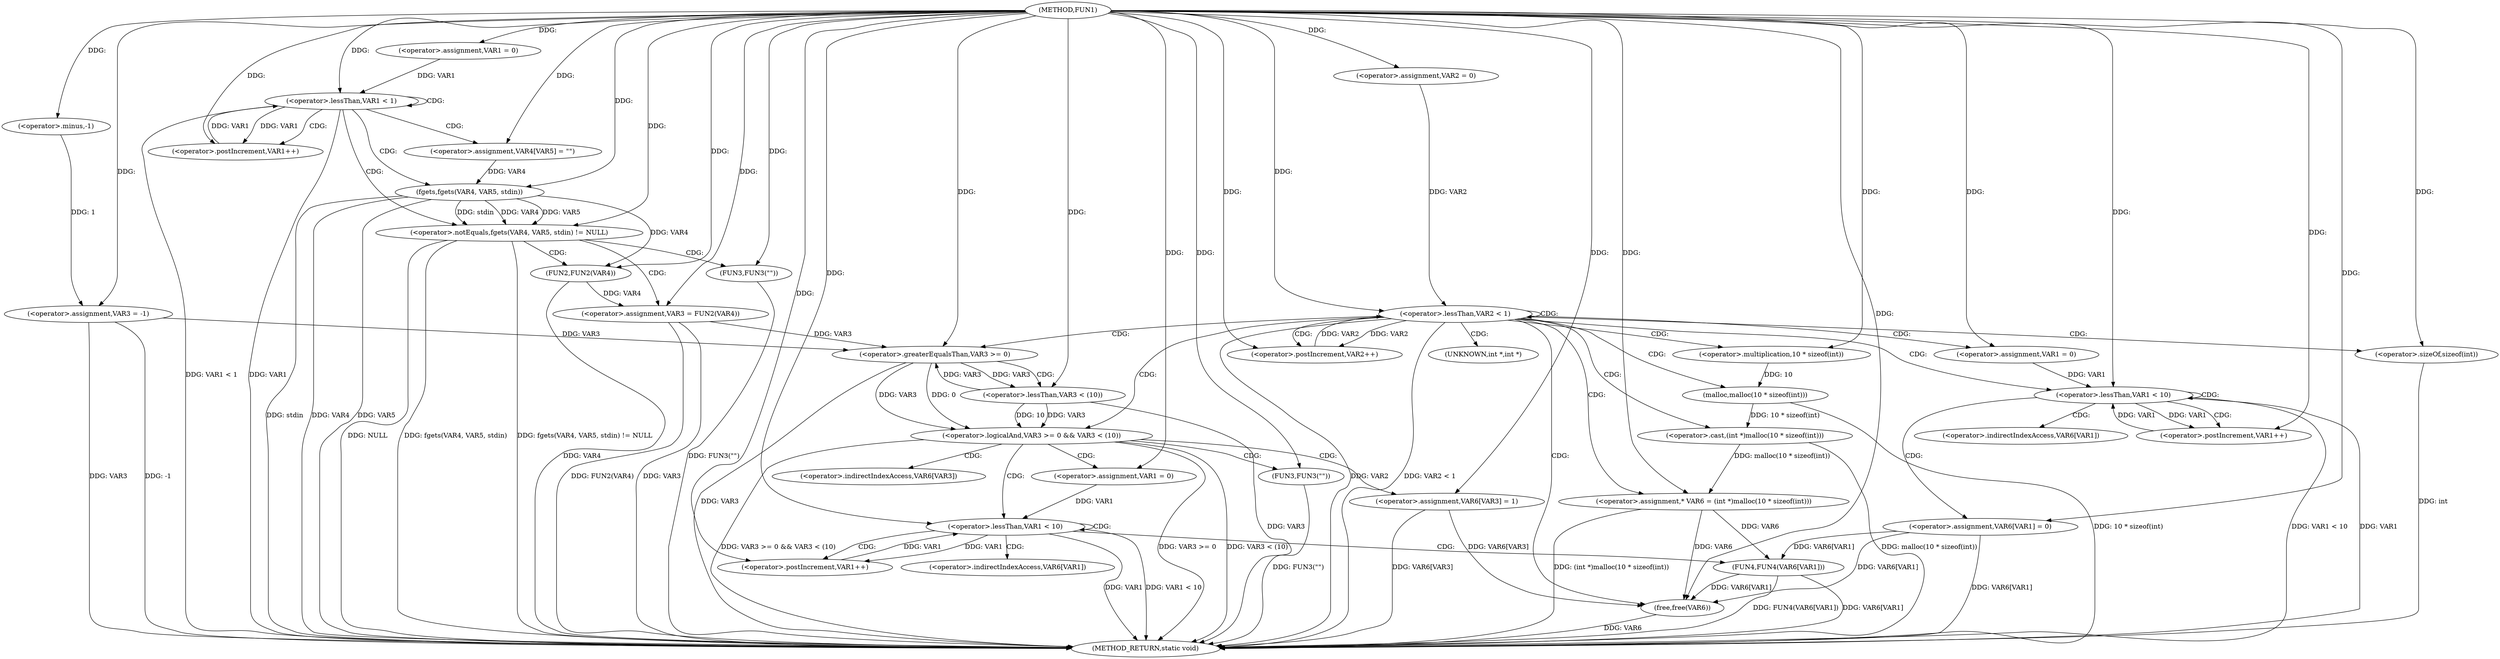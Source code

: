 digraph FUN1 {  
"1000100" [label = "(METHOD,FUN1)" ]
"1000211" [label = "(METHOD_RETURN,static void)" ]
"1000105" [label = "(<operator>.assignment,VAR3 = -1)" ]
"1000107" [label = "(<operator>.minus,-1)" ]
"1000110" [label = "(<operator>.assignment,VAR1 = 0)" ]
"1000113" [label = "(<operator>.lessThan,VAR1 < 1)" ]
"1000116" [label = "(<operator>.postIncrement,VAR1++)" ]
"1000121" [label = "(<operator>.assignment,VAR4[VAR5] = \"\")" ]
"1000125" [label = "(<operator>.notEquals,fgets(VAR4, VAR5, stdin) != NULL)" ]
"1000126" [label = "(fgets,fgets(VAR4, VAR5, stdin))" ]
"1000132" [label = "(<operator>.assignment,VAR3 = FUN2(VAR4))" ]
"1000134" [label = "(FUN2,FUN2(VAR4))" ]
"1000138" [label = "(FUN3,FUN3(\"\"))" ]
"1000141" [label = "(<operator>.assignment,VAR2 = 0)" ]
"1000144" [label = "(<operator>.lessThan,VAR2 < 1)" ]
"1000147" [label = "(<operator>.postIncrement,VAR2++)" ]
"1000153" [label = "(<operator>.assignment,* VAR6 = (int *)malloc(10 * sizeof(int)))" ]
"1000155" [label = "(<operator>.cast,(int *)malloc(10 * sizeof(int)))" ]
"1000157" [label = "(malloc,malloc(10 * sizeof(int)))" ]
"1000158" [label = "(<operator>.multiplication,10 * sizeof(int))" ]
"1000160" [label = "(<operator>.sizeOf,sizeof(int))" ]
"1000163" [label = "(<operator>.assignment,VAR1 = 0)" ]
"1000166" [label = "(<operator>.lessThan,VAR1 < 10)" ]
"1000169" [label = "(<operator>.postIncrement,VAR1++)" ]
"1000172" [label = "(<operator>.assignment,VAR6[VAR1] = 0)" ]
"1000178" [label = "(<operator>.logicalAnd,VAR3 >= 0 && VAR3 < (10))" ]
"1000179" [label = "(<operator>.greaterEqualsThan,VAR3 >= 0)" ]
"1000182" [label = "(<operator>.lessThan,VAR3 < (10))" ]
"1000186" [label = "(<operator>.assignment,VAR6[VAR3] = 1)" ]
"1000192" [label = "(<operator>.assignment,VAR1 = 0)" ]
"1000195" [label = "(<operator>.lessThan,VAR1 < 10)" ]
"1000198" [label = "(<operator>.postIncrement,VAR1++)" ]
"1000201" [label = "(FUN4,FUN4(VAR6[VAR1]))" ]
"1000207" [label = "(FUN3,FUN3(\"\"))" ]
"1000209" [label = "(free,free(VAR6))" ]
"1000156" [label = "(UNKNOWN,int *,int *)" ]
"1000173" [label = "(<operator>.indirectIndexAccess,VAR6[VAR1])" ]
"1000187" [label = "(<operator>.indirectIndexAccess,VAR6[VAR3])" ]
"1000202" [label = "(<operator>.indirectIndexAccess,VAR6[VAR1])" ]
  "1000155" -> "1000211"  [ label = "DDG: malloc(10 * sizeof(int))"] 
  "1000178" -> "1000211"  [ label = "DDG: VAR3 >= 0"] 
  "1000132" -> "1000211"  [ label = "DDG: VAR3"] 
  "1000144" -> "1000211"  [ label = "DDG: VAR2"] 
  "1000105" -> "1000211"  [ label = "DDG: VAR3"] 
  "1000178" -> "1000211"  [ label = "DDG: VAR3 < (10)"] 
  "1000178" -> "1000211"  [ label = "DDG: VAR3 >= 0 && VAR3 < (10)"] 
  "1000125" -> "1000211"  [ label = "DDG: NULL"] 
  "1000125" -> "1000211"  [ label = "DDG: fgets(VAR4, VAR5, stdin)"] 
  "1000186" -> "1000211"  [ label = "DDG: VAR6[VAR3]"] 
  "1000125" -> "1000211"  [ label = "DDG: fgets(VAR4, VAR5, stdin) != NULL"] 
  "1000201" -> "1000211"  [ label = "DDG: FUN4(VAR6[VAR1])"] 
  "1000209" -> "1000211"  [ label = "DDG: VAR6"] 
  "1000105" -> "1000211"  [ label = "DDG: -1"] 
  "1000113" -> "1000211"  [ label = "DDG: VAR1"] 
  "1000166" -> "1000211"  [ label = "DDG: VAR1 < 10"] 
  "1000195" -> "1000211"  [ label = "DDG: VAR1 < 10"] 
  "1000126" -> "1000211"  [ label = "DDG: stdin"] 
  "1000153" -> "1000211"  [ label = "DDG: (int *)malloc(10 * sizeof(int))"] 
  "1000157" -> "1000211"  [ label = "DDG: 10 * sizeof(int)"] 
  "1000144" -> "1000211"  [ label = "DDG: VAR2 < 1"] 
  "1000166" -> "1000211"  [ label = "DDG: VAR1"] 
  "1000132" -> "1000211"  [ label = "DDG: FUN2(VAR4)"] 
  "1000179" -> "1000211"  [ label = "DDG: VAR3"] 
  "1000207" -> "1000211"  [ label = "DDG: FUN3(\"\")"] 
  "1000126" -> "1000211"  [ label = "DDG: VAR4"] 
  "1000134" -> "1000211"  [ label = "DDG: VAR4"] 
  "1000113" -> "1000211"  [ label = "DDG: VAR1 < 1"] 
  "1000172" -> "1000211"  [ label = "DDG: VAR6[VAR1]"] 
  "1000126" -> "1000211"  [ label = "DDG: VAR5"] 
  "1000138" -> "1000211"  [ label = "DDG: FUN3(\"\")"] 
  "1000195" -> "1000211"  [ label = "DDG: VAR1"] 
  "1000160" -> "1000211"  [ label = "DDG: int"] 
  "1000182" -> "1000211"  [ label = "DDG: VAR3"] 
  "1000201" -> "1000211"  [ label = "DDG: VAR6[VAR1]"] 
  "1000107" -> "1000105"  [ label = "DDG: 1"] 
  "1000100" -> "1000105"  [ label = "DDG: "] 
  "1000100" -> "1000107"  [ label = "DDG: "] 
  "1000100" -> "1000110"  [ label = "DDG: "] 
  "1000116" -> "1000113"  [ label = "DDG: VAR1"] 
  "1000110" -> "1000113"  [ label = "DDG: VAR1"] 
  "1000100" -> "1000113"  [ label = "DDG: "] 
  "1000113" -> "1000116"  [ label = "DDG: VAR1"] 
  "1000100" -> "1000116"  [ label = "DDG: "] 
  "1000100" -> "1000121"  [ label = "DDG: "] 
  "1000126" -> "1000125"  [ label = "DDG: VAR4"] 
  "1000126" -> "1000125"  [ label = "DDG: VAR5"] 
  "1000126" -> "1000125"  [ label = "DDG: stdin"] 
  "1000121" -> "1000126"  [ label = "DDG: VAR4"] 
  "1000100" -> "1000126"  [ label = "DDG: "] 
  "1000100" -> "1000125"  [ label = "DDG: "] 
  "1000134" -> "1000132"  [ label = "DDG: VAR4"] 
  "1000100" -> "1000132"  [ label = "DDG: "] 
  "1000126" -> "1000134"  [ label = "DDG: VAR4"] 
  "1000100" -> "1000134"  [ label = "DDG: "] 
  "1000100" -> "1000138"  [ label = "DDG: "] 
  "1000100" -> "1000141"  [ label = "DDG: "] 
  "1000141" -> "1000144"  [ label = "DDG: VAR2"] 
  "1000147" -> "1000144"  [ label = "DDG: VAR2"] 
  "1000100" -> "1000144"  [ label = "DDG: "] 
  "1000144" -> "1000147"  [ label = "DDG: VAR2"] 
  "1000100" -> "1000147"  [ label = "DDG: "] 
  "1000155" -> "1000153"  [ label = "DDG: malloc(10 * sizeof(int))"] 
  "1000100" -> "1000153"  [ label = "DDG: "] 
  "1000157" -> "1000155"  [ label = "DDG: 10 * sizeof(int)"] 
  "1000158" -> "1000157"  [ label = "DDG: 10"] 
  "1000100" -> "1000158"  [ label = "DDG: "] 
  "1000100" -> "1000160"  [ label = "DDG: "] 
  "1000100" -> "1000163"  [ label = "DDG: "] 
  "1000163" -> "1000166"  [ label = "DDG: VAR1"] 
  "1000169" -> "1000166"  [ label = "DDG: VAR1"] 
  "1000100" -> "1000166"  [ label = "DDG: "] 
  "1000166" -> "1000169"  [ label = "DDG: VAR1"] 
  "1000100" -> "1000169"  [ label = "DDG: "] 
  "1000100" -> "1000172"  [ label = "DDG: "] 
  "1000179" -> "1000178"  [ label = "DDG: VAR3"] 
  "1000179" -> "1000178"  [ label = "DDG: 0"] 
  "1000132" -> "1000179"  [ label = "DDG: VAR3"] 
  "1000182" -> "1000179"  [ label = "DDG: VAR3"] 
  "1000105" -> "1000179"  [ label = "DDG: VAR3"] 
  "1000100" -> "1000179"  [ label = "DDG: "] 
  "1000182" -> "1000178"  [ label = "DDG: VAR3"] 
  "1000182" -> "1000178"  [ label = "DDG: 10"] 
  "1000179" -> "1000182"  [ label = "DDG: VAR3"] 
  "1000100" -> "1000182"  [ label = "DDG: "] 
  "1000100" -> "1000186"  [ label = "DDG: "] 
  "1000100" -> "1000192"  [ label = "DDG: "] 
  "1000198" -> "1000195"  [ label = "DDG: VAR1"] 
  "1000192" -> "1000195"  [ label = "DDG: VAR1"] 
  "1000100" -> "1000195"  [ label = "DDG: "] 
  "1000195" -> "1000198"  [ label = "DDG: VAR1"] 
  "1000100" -> "1000198"  [ label = "DDG: "] 
  "1000153" -> "1000201"  [ label = "DDG: VAR6"] 
  "1000172" -> "1000201"  [ label = "DDG: VAR6[VAR1]"] 
  "1000100" -> "1000207"  [ label = "DDG: "] 
  "1000186" -> "1000209"  [ label = "DDG: VAR6[VAR3]"] 
  "1000153" -> "1000209"  [ label = "DDG: VAR6"] 
  "1000172" -> "1000209"  [ label = "DDG: VAR6[VAR1]"] 
  "1000201" -> "1000209"  [ label = "DDG: VAR6[VAR1]"] 
  "1000100" -> "1000209"  [ label = "DDG: "] 
  "1000113" -> "1000125"  [ label = "CDG: "] 
  "1000113" -> "1000121"  [ label = "CDG: "] 
  "1000113" -> "1000116"  [ label = "CDG: "] 
  "1000113" -> "1000113"  [ label = "CDG: "] 
  "1000113" -> "1000126"  [ label = "CDG: "] 
  "1000125" -> "1000132"  [ label = "CDG: "] 
  "1000125" -> "1000138"  [ label = "CDG: "] 
  "1000125" -> "1000134"  [ label = "CDG: "] 
  "1000144" -> "1000153"  [ label = "CDG: "] 
  "1000144" -> "1000156"  [ label = "CDG: "] 
  "1000144" -> "1000166"  [ label = "CDG: "] 
  "1000144" -> "1000144"  [ label = "CDG: "] 
  "1000144" -> "1000157"  [ label = "CDG: "] 
  "1000144" -> "1000163"  [ label = "CDG: "] 
  "1000144" -> "1000178"  [ label = "CDG: "] 
  "1000144" -> "1000158"  [ label = "CDG: "] 
  "1000144" -> "1000155"  [ label = "CDG: "] 
  "1000144" -> "1000147"  [ label = "CDG: "] 
  "1000144" -> "1000160"  [ label = "CDG: "] 
  "1000144" -> "1000179"  [ label = "CDG: "] 
  "1000144" -> "1000209"  [ label = "CDG: "] 
  "1000166" -> "1000166"  [ label = "CDG: "] 
  "1000166" -> "1000172"  [ label = "CDG: "] 
  "1000166" -> "1000169"  [ label = "CDG: "] 
  "1000166" -> "1000173"  [ label = "CDG: "] 
  "1000178" -> "1000195"  [ label = "CDG: "] 
  "1000178" -> "1000186"  [ label = "CDG: "] 
  "1000178" -> "1000207"  [ label = "CDG: "] 
  "1000178" -> "1000192"  [ label = "CDG: "] 
  "1000178" -> "1000187"  [ label = "CDG: "] 
  "1000179" -> "1000182"  [ label = "CDG: "] 
  "1000195" -> "1000195"  [ label = "CDG: "] 
  "1000195" -> "1000201"  [ label = "CDG: "] 
  "1000195" -> "1000202"  [ label = "CDG: "] 
  "1000195" -> "1000198"  [ label = "CDG: "] 
}
